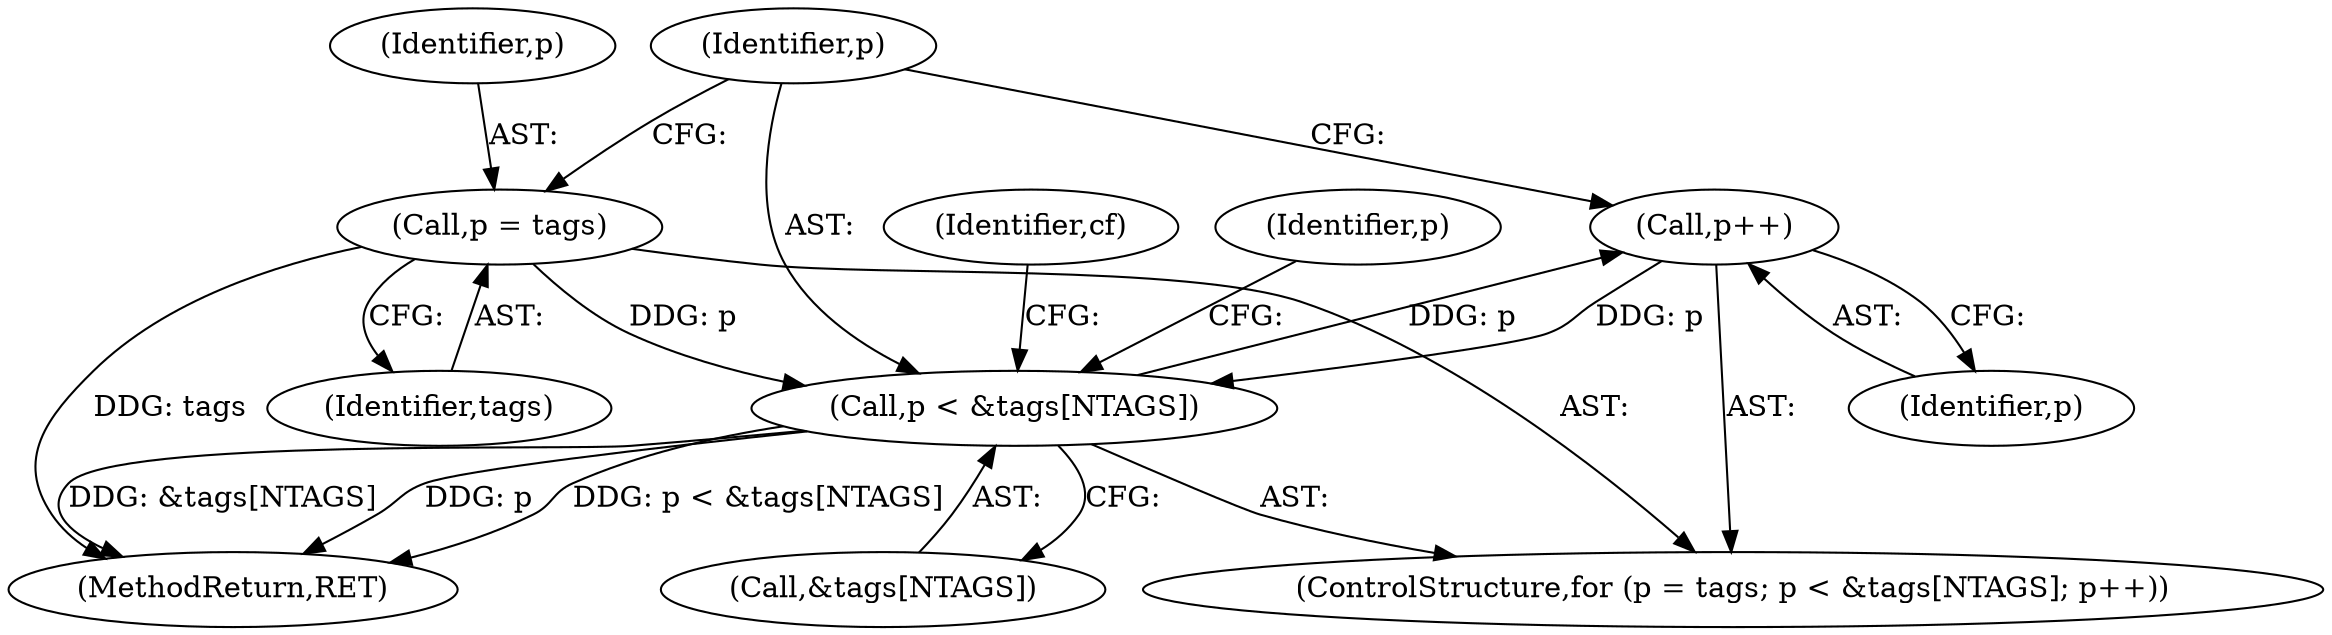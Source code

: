 digraph "0_libtiff_5c080298d59efa53264d7248bbe3a04660db6ef7_2@pointer" {
"1000724" [label="(Call,p++)"];
"1000718" [label="(Call,p < &tags[NTAGS])"];
"1000715" [label="(Call,p = tags)"];
"1000724" [label="(Call,p++)"];
"1000715" [label="(Call,p = tags)"];
"1000716" [label="(Identifier,p)"];
"1000737" [label="(Identifier,cf)"];
"1000753" [label="(MethodReturn,RET)"];
"1000719" [label="(Identifier,p)"];
"1000717" [label="(Identifier,tags)"];
"1000718" [label="(Call,p < &tags[NTAGS])"];
"1000720" [label="(Call,&tags[NTAGS])"];
"1000725" [label="(Identifier,p)"];
"1000724" [label="(Call,p++)"];
"1000714" [label="(ControlStructure,for (p = tags; p < &tags[NTAGS]; p++))"];
"1000728" [label="(Identifier,p)"];
"1000724" -> "1000714"  [label="AST: "];
"1000724" -> "1000725"  [label="CFG: "];
"1000725" -> "1000724"  [label="AST: "];
"1000719" -> "1000724"  [label="CFG: "];
"1000724" -> "1000718"  [label="DDG: p"];
"1000718" -> "1000724"  [label="DDG: p"];
"1000718" -> "1000714"  [label="AST: "];
"1000718" -> "1000720"  [label="CFG: "];
"1000719" -> "1000718"  [label="AST: "];
"1000720" -> "1000718"  [label="AST: "];
"1000728" -> "1000718"  [label="CFG: "];
"1000737" -> "1000718"  [label="CFG: "];
"1000718" -> "1000753"  [label="DDG: &tags[NTAGS]"];
"1000718" -> "1000753"  [label="DDG: p"];
"1000718" -> "1000753"  [label="DDG: p < &tags[NTAGS]"];
"1000715" -> "1000718"  [label="DDG: p"];
"1000715" -> "1000714"  [label="AST: "];
"1000715" -> "1000717"  [label="CFG: "];
"1000716" -> "1000715"  [label="AST: "];
"1000717" -> "1000715"  [label="AST: "];
"1000719" -> "1000715"  [label="CFG: "];
"1000715" -> "1000753"  [label="DDG: tags"];
}
